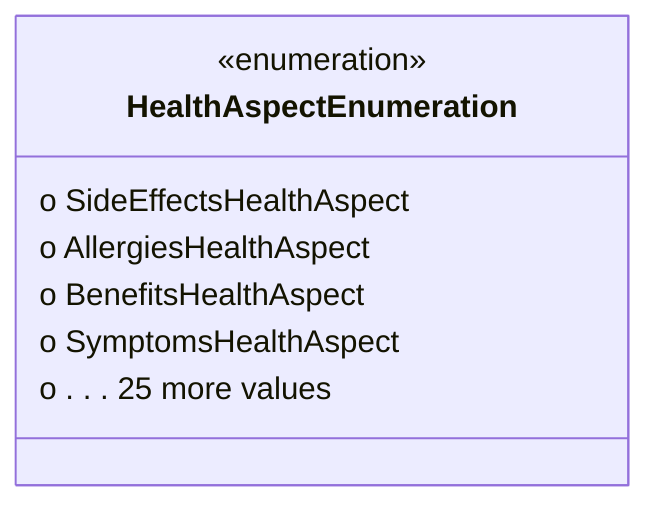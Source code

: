 classDiagram
  class HealthAspectEnumeration {
<<enumeration>>
  o SideEffectsHealthAspect
  o AllergiesHealthAspect
  o BenefitsHealthAspect
  o SymptomsHealthAspect
  o . . . 25 more values
 }